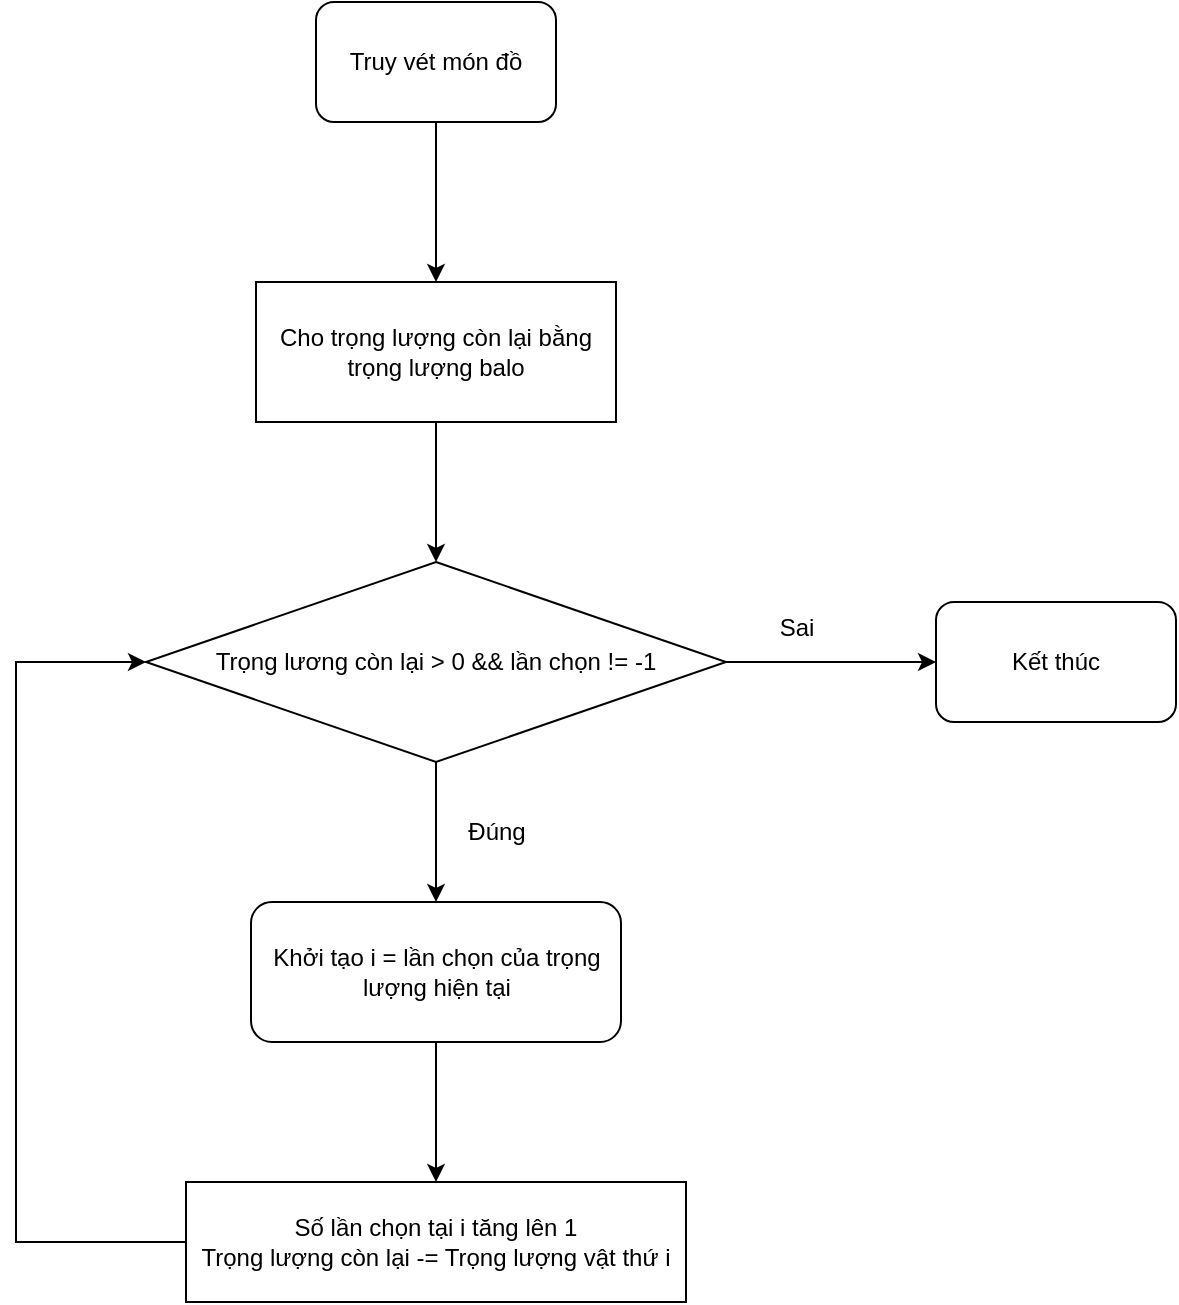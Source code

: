 <mxfile version="24.7.17">
  <diagram name="Page-1" id="ZFs8-4-jBYJnGN-R3rwn">
    <mxGraphModel dx="1036" dy="654" grid="1" gridSize="10" guides="1" tooltips="1" connect="1" arrows="1" fold="1" page="1" pageScale="1" pageWidth="850" pageHeight="1100" math="0" shadow="0">
      <root>
        <mxCell id="0" />
        <mxCell id="1" parent="0" />
        <mxCell id="gxaI5k8sVBO4LivFNvQa-8" value="" style="edgeStyle=orthogonalEdgeStyle;rounded=0;orthogonalLoop=1;jettySize=auto;html=1;" edge="1" parent="1" source="gxaI5k8sVBO4LivFNvQa-1" target="gxaI5k8sVBO4LivFNvQa-2">
          <mxGeometry relative="1" as="geometry" />
        </mxCell>
        <mxCell id="gxaI5k8sVBO4LivFNvQa-1" value="Truy vét món đồ" style="rounded=1;whiteSpace=wrap;html=1;" vertex="1" parent="1">
          <mxGeometry x="350" y="40" width="120" height="60" as="geometry" />
        </mxCell>
        <mxCell id="gxaI5k8sVBO4LivFNvQa-9" value="" style="edgeStyle=orthogonalEdgeStyle;rounded=0;orthogonalLoop=1;jettySize=auto;html=1;" edge="1" parent="1" source="gxaI5k8sVBO4LivFNvQa-2" target="gxaI5k8sVBO4LivFNvQa-3">
          <mxGeometry relative="1" as="geometry" />
        </mxCell>
        <mxCell id="gxaI5k8sVBO4LivFNvQa-2" value="Cho trọng lượng còn lại bằng trọng lượng balo" style="rounded=0;whiteSpace=wrap;html=1;" vertex="1" parent="1">
          <mxGeometry x="320" y="180" width="180" height="70" as="geometry" />
        </mxCell>
        <mxCell id="gxaI5k8sVBO4LivFNvQa-10" value="" style="edgeStyle=orthogonalEdgeStyle;rounded=0;orthogonalLoop=1;jettySize=auto;html=1;" edge="1" parent="1" source="gxaI5k8sVBO4LivFNvQa-3" target="gxaI5k8sVBO4LivFNvQa-5">
          <mxGeometry relative="1" as="geometry" />
        </mxCell>
        <mxCell id="gxaI5k8sVBO4LivFNvQa-11" value="" style="edgeStyle=orthogonalEdgeStyle;rounded=0;orthogonalLoop=1;jettySize=auto;html=1;" edge="1" parent="1" source="gxaI5k8sVBO4LivFNvQa-3" target="gxaI5k8sVBO4LivFNvQa-4">
          <mxGeometry relative="1" as="geometry" />
        </mxCell>
        <mxCell id="gxaI5k8sVBO4LivFNvQa-3" value="Trọng lương còn lại &amp;gt; 0 &amp;amp;&amp;amp; lần chọn != -1" style="rhombus;whiteSpace=wrap;html=1;" vertex="1" parent="1">
          <mxGeometry x="265" y="320" width="290" height="100" as="geometry" />
        </mxCell>
        <mxCell id="gxaI5k8sVBO4LivFNvQa-12" value="" style="edgeStyle=orthogonalEdgeStyle;rounded=0;orthogonalLoop=1;jettySize=auto;html=1;" edge="1" parent="1" source="gxaI5k8sVBO4LivFNvQa-4" target="gxaI5k8sVBO4LivFNvQa-6">
          <mxGeometry relative="1" as="geometry" />
        </mxCell>
        <mxCell id="gxaI5k8sVBO4LivFNvQa-4" value="Khởi tạo i = lần chọn của trọng lượng hiện tại" style="rounded=1;whiteSpace=wrap;html=1;" vertex="1" parent="1">
          <mxGeometry x="317.5" y="490" width="185" height="70" as="geometry" />
        </mxCell>
        <mxCell id="gxaI5k8sVBO4LivFNvQa-5" value="Kết thúc" style="rounded=1;whiteSpace=wrap;html=1;" vertex="1" parent="1">
          <mxGeometry x="660" y="340" width="120" height="60" as="geometry" />
        </mxCell>
        <mxCell id="gxaI5k8sVBO4LivFNvQa-6" value="Số lần chọn tại i tăng lên 1&lt;div&gt;Trọng lượng còn lại -= Trọng lượng vật thứ i&lt;/div&gt;" style="rounded=0;whiteSpace=wrap;html=1;" vertex="1" parent="1">
          <mxGeometry x="285" y="630" width="250" height="60" as="geometry" />
        </mxCell>
        <mxCell id="gxaI5k8sVBO4LivFNvQa-7" value="" style="endArrow=classic;html=1;rounded=0;exitX=0;exitY=0.5;exitDx=0;exitDy=0;entryX=0;entryY=0.5;entryDx=0;entryDy=0;" edge="1" parent="1" source="gxaI5k8sVBO4LivFNvQa-6" target="gxaI5k8sVBO4LivFNvQa-3">
          <mxGeometry width="50" height="50" relative="1" as="geometry">
            <mxPoint x="400" y="380" as="sourcePoint" />
            <mxPoint x="450" y="330" as="targetPoint" />
            <Array as="points">
              <mxPoint x="200" y="660" />
              <mxPoint x="200" y="370" />
            </Array>
          </mxGeometry>
        </mxCell>
        <mxCell id="gxaI5k8sVBO4LivFNvQa-13" value="Đúng" style="text;html=1;align=center;verticalAlign=middle;resizable=0;points=[];autosize=1;strokeColor=none;fillColor=none;" vertex="1" parent="1">
          <mxGeometry x="415" y="440" width="50" height="30" as="geometry" />
        </mxCell>
        <mxCell id="gxaI5k8sVBO4LivFNvQa-14" value="Sai" style="text;html=1;align=center;verticalAlign=middle;resizable=0;points=[];autosize=1;strokeColor=none;fillColor=none;" vertex="1" parent="1">
          <mxGeometry x="570" y="338" width="40" height="30" as="geometry" />
        </mxCell>
      </root>
    </mxGraphModel>
  </diagram>
</mxfile>
